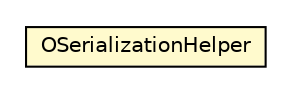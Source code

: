 #!/usr/local/bin/dot
#
# Class diagram 
# Generated by UMLGraph version R5_6-24-gf6e263 (http://www.umlgraph.org/)
#

digraph G {
	edge [fontname="Helvetica",fontsize=10,labelfontname="Helvetica",labelfontsize=10];
	node [fontname="Helvetica",fontsize=10,shape=plaintext];
	nodesep=0.25;
	ranksep=0.5;
	// com.orientechnologies.common.serialization.types.OSerializationHelper
	c3680380 [label=<<table title="com.orientechnologies.common.serialization.types.OSerializationHelper" border="0" cellborder="1" cellspacing="0" cellpadding="2" port="p" bgcolor="lemonChiffon" href="./OSerializationHelper.html">
		<tr><td><table border="0" cellspacing="0" cellpadding="1">
<tr><td align="center" balign="center"> OSerializationHelper </td></tr>
		</table></td></tr>
		</table>>, URL="./OSerializationHelper.html", fontname="Helvetica", fontcolor="black", fontsize=10.0];
}

